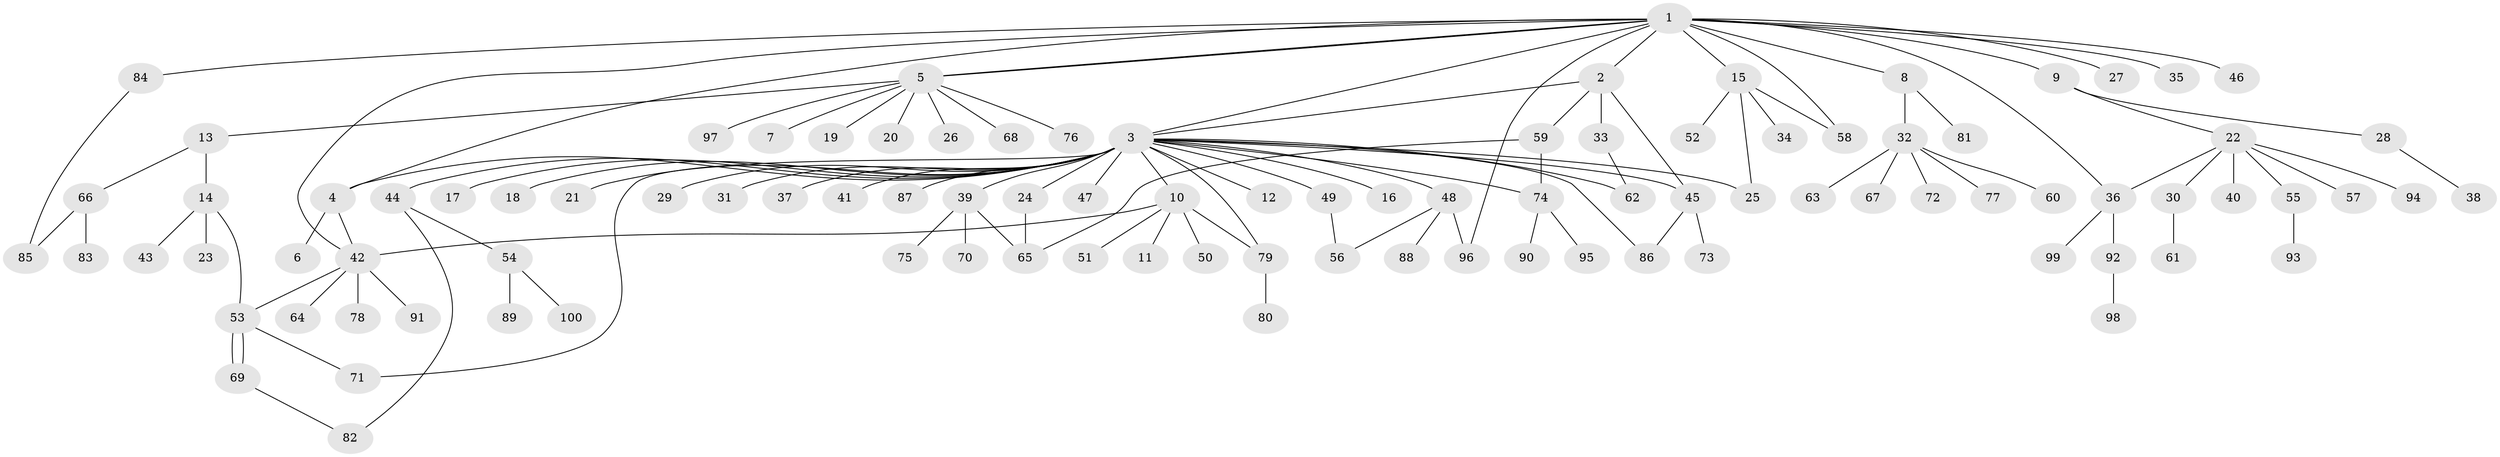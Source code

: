 // Generated by graph-tools (version 1.1) at 2025/38/02/21/25 10:38:53]
// undirected, 100 vertices, 121 edges
graph export_dot {
graph [start="1"]
  node [color=gray90,style=filled];
  1;
  2;
  3;
  4;
  5;
  6;
  7;
  8;
  9;
  10;
  11;
  12;
  13;
  14;
  15;
  16;
  17;
  18;
  19;
  20;
  21;
  22;
  23;
  24;
  25;
  26;
  27;
  28;
  29;
  30;
  31;
  32;
  33;
  34;
  35;
  36;
  37;
  38;
  39;
  40;
  41;
  42;
  43;
  44;
  45;
  46;
  47;
  48;
  49;
  50;
  51;
  52;
  53;
  54;
  55;
  56;
  57;
  58;
  59;
  60;
  61;
  62;
  63;
  64;
  65;
  66;
  67;
  68;
  69;
  70;
  71;
  72;
  73;
  74;
  75;
  76;
  77;
  78;
  79;
  80;
  81;
  82;
  83;
  84;
  85;
  86;
  87;
  88;
  89;
  90;
  91;
  92;
  93;
  94;
  95;
  96;
  97;
  98;
  99;
  100;
  1 -- 2;
  1 -- 3;
  1 -- 4;
  1 -- 5;
  1 -- 5;
  1 -- 8;
  1 -- 9;
  1 -- 15;
  1 -- 27;
  1 -- 35;
  1 -- 36;
  1 -- 42;
  1 -- 46;
  1 -- 58;
  1 -- 84;
  1 -- 96;
  2 -- 3;
  2 -- 33;
  2 -- 45;
  2 -- 59;
  3 -- 4;
  3 -- 10;
  3 -- 12;
  3 -- 16;
  3 -- 17;
  3 -- 18;
  3 -- 21;
  3 -- 24;
  3 -- 25;
  3 -- 29;
  3 -- 31;
  3 -- 37;
  3 -- 39;
  3 -- 41;
  3 -- 44;
  3 -- 45;
  3 -- 47;
  3 -- 48;
  3 -- 49;
  3 -- 62;
  3 -- 71;
  3 -- 74;
  3 -- 79;
  3 -- 86;
  3 -- 87;
  4 -- 6;
  4 -- 42;
  5 -- 7;
  5 -- 13;
  5 -- 19;
  5 -- 20;
  5 -- 26;
  5 -- 68;
  5 -- 76;
  5 -- 97;
  8 -- 32;
  8 -- 81;
  9 -- 22;
  9 -- 28;
  10 -- 11;
  10 -- 42;
  10 -- 50;
  10 -- 51;
  10 -- 79;
  13 -- 14;
  13 -- 66;
  14 -- 23;
  14 -- 43;
  14 -- 53;
  15 -- 25;
  15 -- 34;
  15 -- 52;
  15 -- 58;
  22 -- 30;
  22 -- 36;
  22 -- 40;
  22 -- 55;
  22 -- 57;
  22 -- 94;
  24 -- 65;
  28 -- 38;
  30 -- 61;
  32 -- 60;
  32 -- 63;
  32 -- 67;
  32 -- 72;
  32 -- 77;
  33 -- 62;
  36 -- 92;
  36 -- 99;
  39 -- 65;
  39 -- 70;
  39 -- 75;
  42 -- 53;
  42 -- 64;
  42 -- 78;
  42 -- 91;
  44 -- 54;
  44 -- 82;
  45 -- 73;
  45 -- 86;
  48 -- 56;
  48 -- 88;
  48 -- 96;
  49 -- 56;
  53 -- 69;
  53 -- 69;
  53 -- 71;
  54 -- 89;
  54 -- 100;
  55 -- 93;
  59 -- 65;
  59 -- 74;
  66 -- 83;
  66 -- 85;
  69 -- 82;
  74 -- 90;
  74 -- 95;
  79 -- 80;
  84 -- 85;
  92 -- 98;
}
